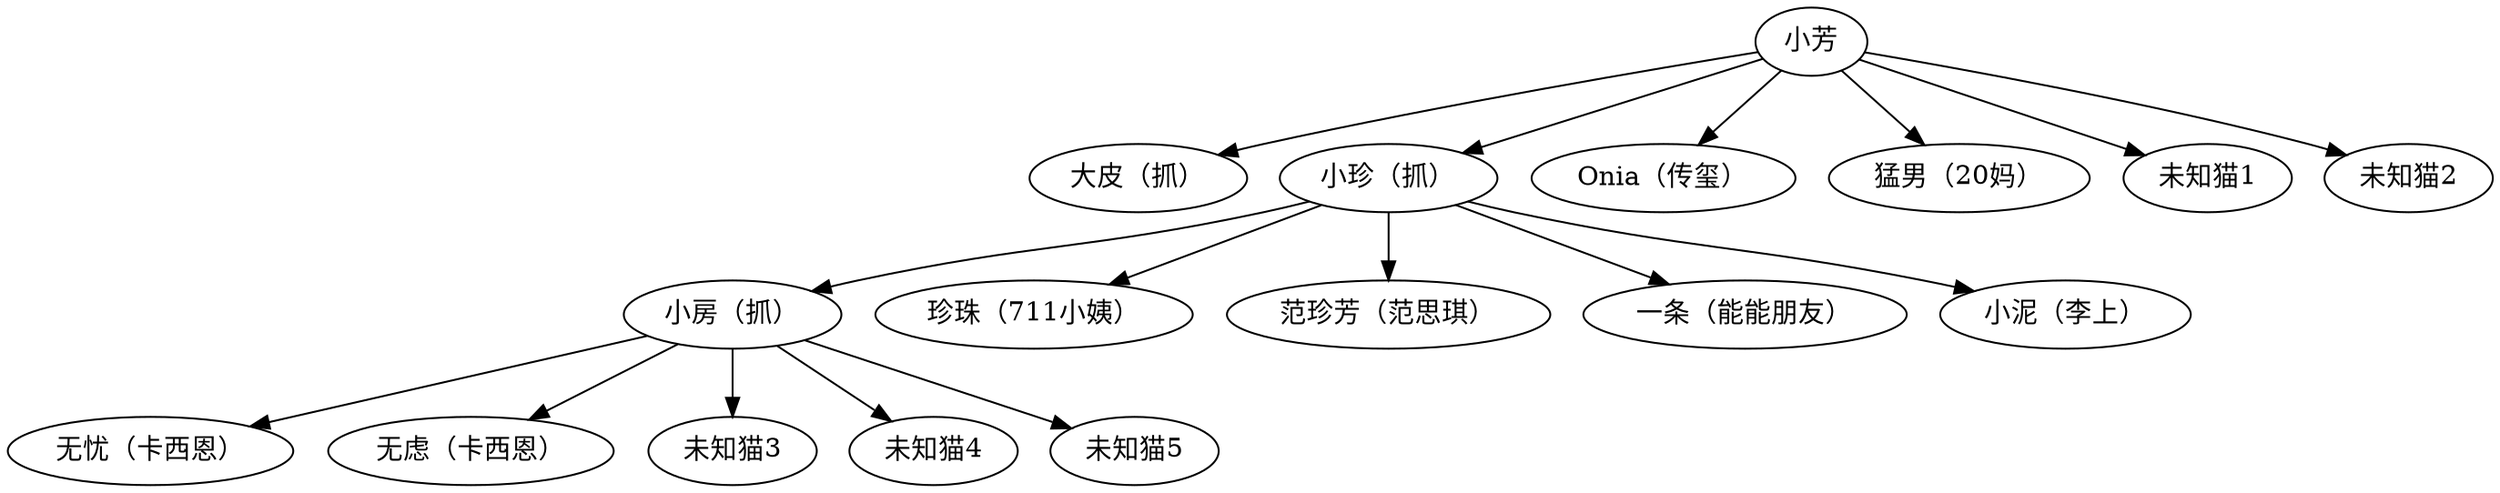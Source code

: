 digraph Fam {

	小芳 -> 大皮（抓）
	小芳 -> 小珍（抓）
	小芳 -> Onia（传玺）
	小芳 -> 猛男（20妈）
	小芳 -> 未知猫1
	小芳 -> 未知猫2

	小珍（抓） -> 小房（抓）
	小珍（抓） -> 珍珠（711小姨）
	小珍（抓） -> 范珍芳（范思琪）
	小珍（抓） -> 一条（能能朋友）
	小珍（抓） -> 小泥（李上）

	小房（抓） -> 无忧（卡西恩）
	小房（抓） -> 无虑（卡西恩）
	小房（抓） -> 未知猫3
	小房（抓） -> 未知猫4
	小房（抓） -> 未知猫5

}
